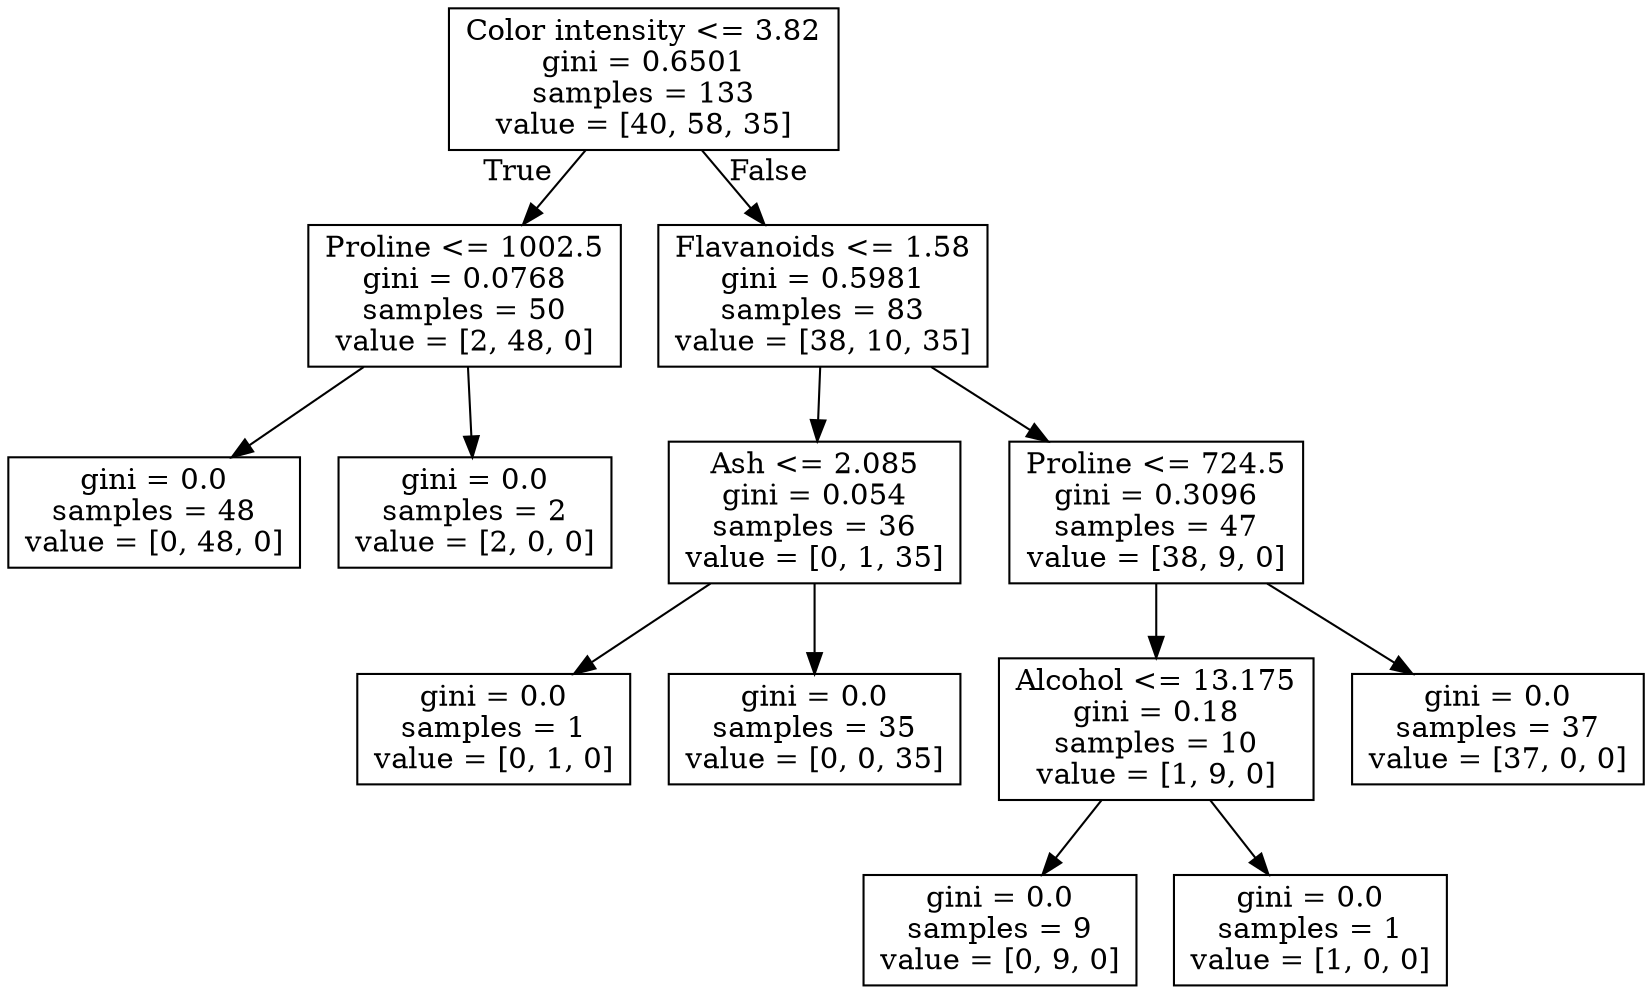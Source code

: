 digraph Tree {
node [shape=box] ;
0 [label="Color intensity <= 3.82\ngini = 0.6501\nsamples = 133\nvalue = [40, 58, 35]"] ;
1 [label="Proline <= 1002.5\ngini = 0.0768\nsamples = 50\nvalue = [2, 48, 0]"] ;
0 -> 1 [labeldistance=2.5, labelangle=45, headlabel="True"] ;
2 [label="gini = 0.0\nsamples = 48\nvalue = [0, 48, 0]"] ;
1 -> 2 ;
3 [label="gini = 0.0\nsamples = 2\nvalue = [2, 0, 0]"] ;
1 -> 3 ;
4 [label="Flavanoids <= 1.58\ngini = 0.5981\nsamples = 83\nvalue = [38, 10, 35]"] ;
0 -> 4 [labeldistance=2.5, labelangle=-45, headlabel="False"] ;
5 [label="Ash <= 2.085\ngini = 0.054\nsamples = 36\nvalue = [0, 1, 35]"] ;
4 -> 5 ;
6 [label="gini = 0.0\nsamples = 1\nvalue = [0, 1, 0]"] ;
5 -> 6 ;
7 [label="gini = 0.0\nsamples = 35\nvalue = [0, 0, 35]"] ;
5 -> 7 ;
8 [label="Proline <= 724.5\ngini = 0.3096\nsamples = 47\nvalue = [38, 9, 0]"] ;
4 -> 8 ;
9 [label="Alcohol <= 13.175\ngini = 0.18\nsamples = 10\nvalue = [1, 9, 0]"] ;
8 -> 9 ;
10 [label="gini = 0.0\nsamples = 9\nvalue = [0, 9, 0]"] ;
9 -> 10 ;
11 [label="gini = 0.0\nsamples = 1\nvalue = [1, 0, 0]"] ;
9 -> 11 ;
12 [label="gini = 0.0\nsamples = 37\nvalue = [37, 0, 0]"] ;
8 -> 12 ;
}